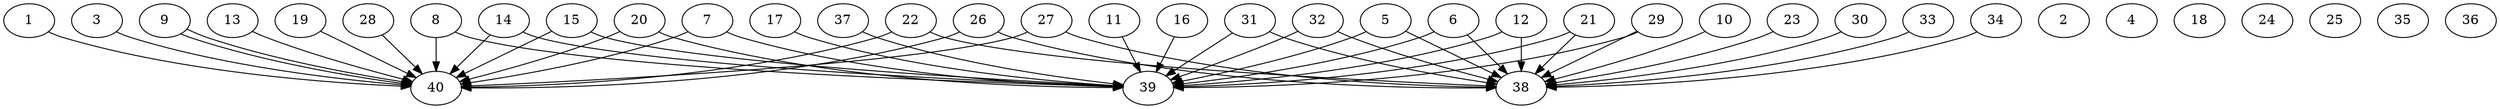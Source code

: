 // DAG automatically generated by daggen at Thu Oct  3 14:06:50 2019
// ./daggen --dot -n 40 --ccr 0.5 --fat 0.9 --regular 0.5 --density 0.7 --mindata 5242880 --maxdata 52428800 
digraph G {
  1 [size="94232576", alpha="0.20", expect_size="47116288"] 
  1 -> 40 [size ="47116288"]
  2 [size="22380544", alpha="0.16", expect_size="11190272"] 
  3 [size="93822976", alpha="0.10", expect_size="46911488"] 
  3 -> 40 [size ="46911488"]
  4 [size="38283264", alpha="0.07", expect_size="19141632"] 
  5 [size="27959296", alpha="0.06", expect_size="13979648"] 
  5 -> 38 [size ="13979648"]
  5 -> 39 [size ="13979648"]
  6 [size="49025024", alpha="0.16", expect_size="24512512"] 
  6 -> 38 [size ="24512512"]
  6 -> 39 [size ="24512512"]
  7 [size="17618944", alpha="0.00", expect_size="8809472"] 
  7 -> 39 [size ="8809472"]
  7 -> 40 [size ="8809472"]
  8 [size="28956672", alpha="0.05", expect_size="14478336"] 
  8 -> 39 [size ="14478336"]
  8 -> 40 [size ="14478336"]
  9 [size="81059840", alpha="0.18", expect_size="40529920"] 
  9 -> 40 [size ="40529920"]
  9 -> 40 [size ="40529920"]
  10 [size="80140288", alpha="0.16", expect_size="40070144"] 
  10 -> 38 [size ="40070144"]
  11 [size="86865920", alpha="0.10", expect_size="43432960"] 
  11 -> 39 [size ="43432960"]
  12 [size="84518912", alpha="0.18", expect_size="42259456"] 
  12 -> 38 [size ="42259456"]
  12 -> 39 [size ="42259456"]
  13 [size="65128448", alpha="0.04", expect_size="32564224"] 
  13 -> 40 [size ="32564224"]
  14 [size="17645568", alpha="0.13", expect_size="8822784"] 
  14 -> 39 [size ="8822784"]
  14 -> 40 [size ="8822784"]
  15 [size="52852736", alpha="0.06", expect_size="26426368"] 
  15 -> 39 [size ="26426368"]
  15 -> 40 [size ="26426368"]
  16 [size="82161664", alpha="0.10", expect_size="41080832"] 
  16 -> 39 [size ="41080832"]
  17 [size="61814784", alpha="0.04", expect_size="30907392"] 
  17 -> 39 [size ="30907392"]
  18 [size="61882368", alpha="0.14", expect_size="30941184"] 
  19 [size="87369728", alpha="0.06", expect_size="43684864"] 
  19 -> 40 [size ="43684864"]
  20 [size="79884288", alpha="0.03", expect_size="39942144"] 
  20 -> 39 [size ="39942144"]
  20 -> 40 [size ="39942144"]
  21 [size="62660608", alpha="0.17", expect_size="31330304"] 
  21 -> 38 [size ="31330304"]
  21 -> 39 [size ="31330304"]
  22 [size="17111040", alpha="0.14", expect_size="8555520"] 
  22 -> 38 [size ="8555520"]
  22 -> 40 [size ="8555520"]
  23 [size="99702784", alpha="0.08", expect_size="49851392"] 
  23 -> 38 [size ="49851392"]
  24 [size="22216704", alpha="0.08", expect_size="11108352"] 
  25 [size="85110784", alpha="0.13", expect_size="42555392"] 
  26 [size="18364416", alpha="0.05", expect_size="9182208"] 
  26 -> 38 [size ="9182208"]
  26 -> 40 [size ="9182208"]
  27 [size="66324480", alpha="0.19", expect_size="33162240"] 
  27 -> 38 [size ="33162240"]
  27 -> 40 [size ="33162240"]
  28 [size="83472384", alpha="0.16", expect_size="41736192"] 
  28 -> 40 [size ="41736192"]
  29 [size="55431168", alpha="0.09", expect_size="27715584"] 
  29 -> 38 [size ="27715584"]
  29 -> 39 [size ="27715584"]
  30 [size="83492864", alpha="0.16", expect_size="41746432"] 
  30 -> 38 [size ="41746432"]
  31 [size="95293440", alpha="0.20", expect_size="47646720"] 
  31 -> 38 [size ="47646720"]
  31 -> 39 [size ="47646720"]
  32 [size="80207872", alpha="0.19", expect_size="40103936"] 
  32 -> 38 [size ="40103936"]
  32 -> 39 [size ="40103936"]
  33 [size="50135040", alpha="0.10", expect_size="25067520"] 
  33 -> 38 [size ="25067520"]
  34 [size="88412160", alpha="0.02", expect_size="44206080"] 
  34 -> 38 [size ="44206080"]
  35 [size="34093056", alpha="0.04", expect_size="17046528"] 
  36 [size="93396992", alpha="0.00", expect_size="46698496"] 
  37 [size="21749760", alpha="0.08", expect_size="10874880"] 
  37 -> 39 [size ="10874880"]
  38 [size="15028224", alpha="0.06", expect_size="7514112"] 
  39 [size="91705344", alpha="0.01", expect_size="45852672"] 
  40 [size="39241728", alpha="0.10", expect_size="19620864"] 
}
